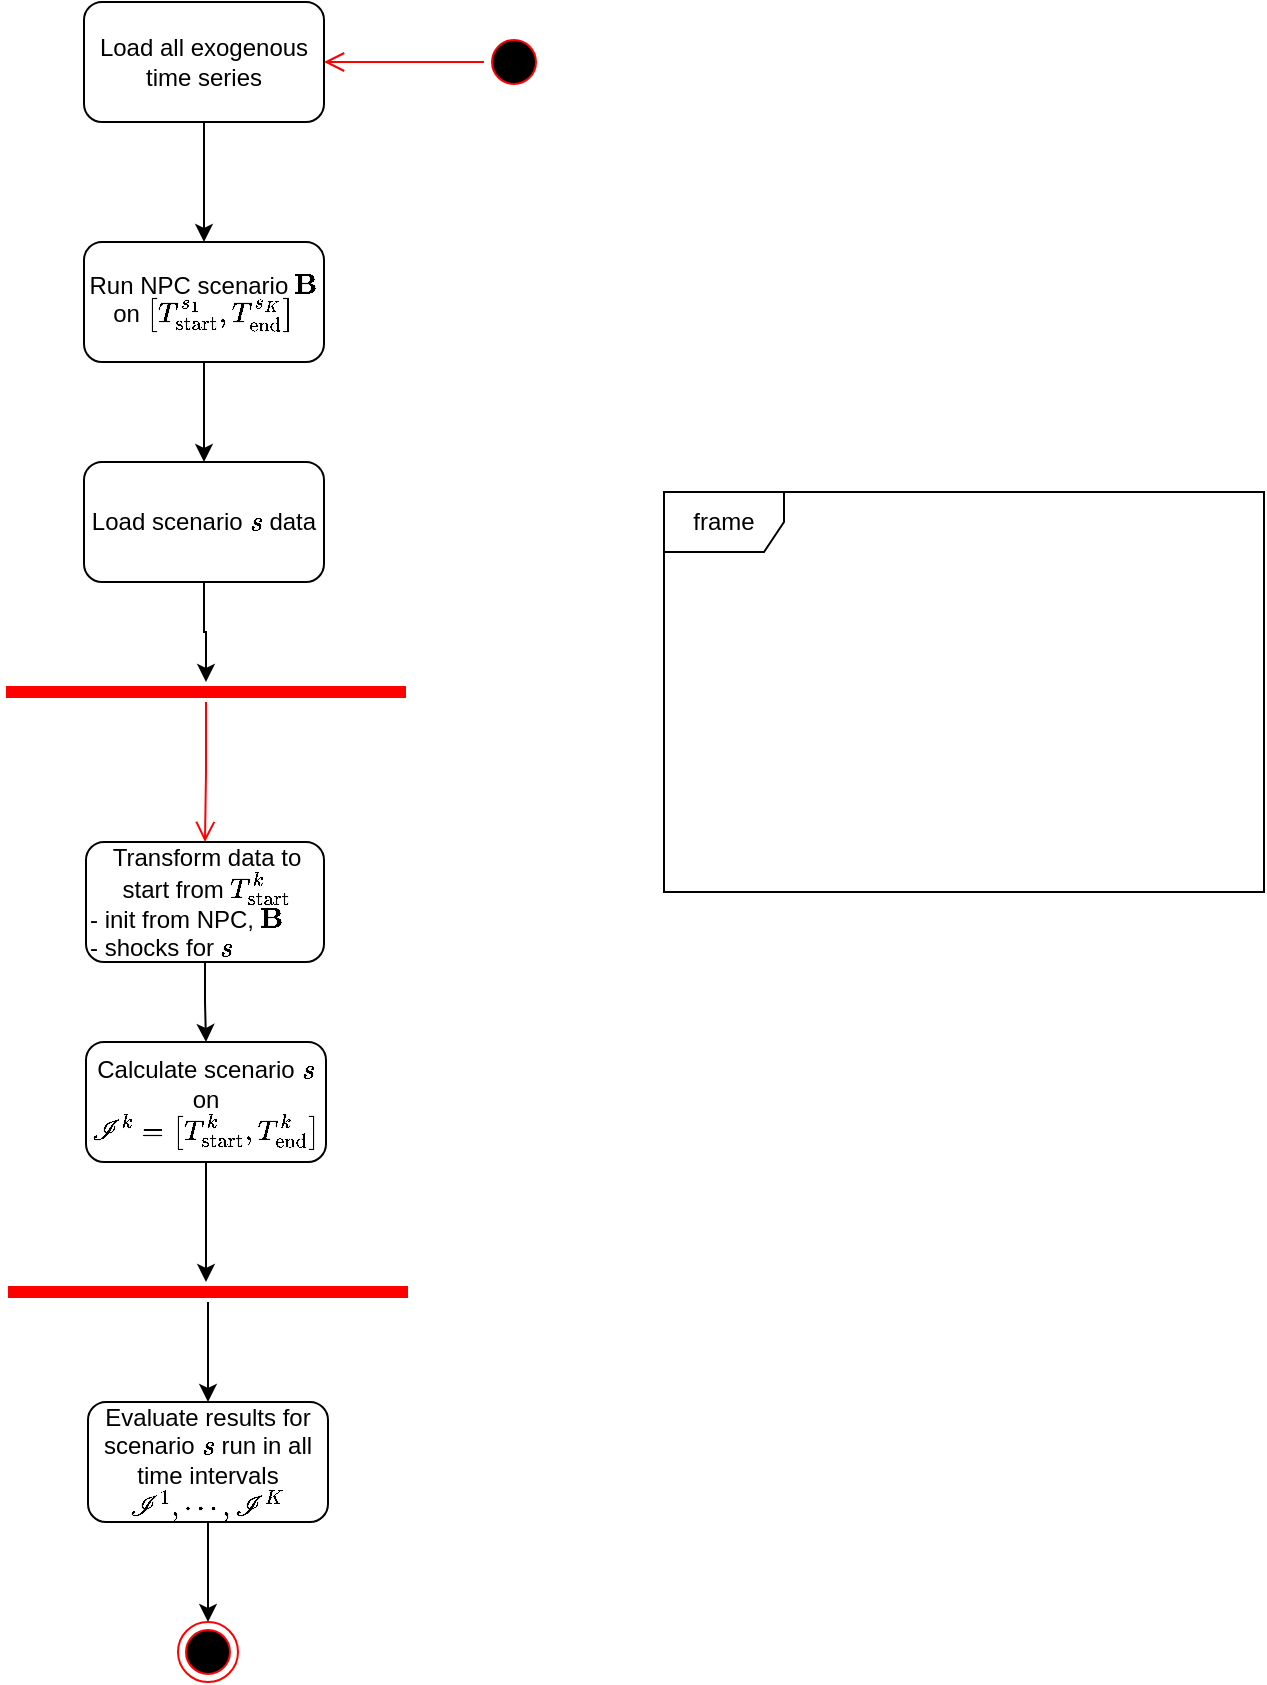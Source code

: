 <mxfile version="22.0.2" type="github">
  <diagram name="Page-1" id="87WC3KkdrnnZ19cBRQoI">
    <mxGraphModel dx="1431" dy="824" grid="1" gridSize="10" guides="1" tooltips="1" connect="1" arrows="1" fold="1" page="1" pageScale="1" pageWidth="850" pageHeight="1100" math="1" shadow="0">
      <root>
        <mxCell id="0" />
        <mxCell id="1" parent="0" />
        <mxCell id="owsfv4eC_n2FTrsO5rsx-23" style="edgeStyle=orthogonalEdgeStyle;rounded=0;orthogonalLoop=1;jettySize=auto;html=1;entryX=0.5;entryY=0;entryDx=0;entryDy=0;" edge="1" parent="1" source="owsfv4eC_n2FTrsO5rsx-1" target="owsfv4eC_n2FTrsO5rsx-3">
          <mxGeometry relative="1" as="geometry" />
        </mxCell>
        <mxCell id="owsfv4eC_n2FTrsO5rsx-1" value="Load all exogenous time series" style="rounded=1;whiteSpace=wrap;html=1;" vertex="1" parent="1">
          <mxGeometry x="80" y="40" width="120" height="60" as="geometry" />
        </mxCell>
        <mxCell id="owsfv4eC_n2FTrsO5rsx-24" value="" style="edgeStyle=orthogonalEdgeStyle;rounded=0;orthogonalLoop=1;jettySize=auto;html=1;" edge="1" parent="1" source="owsfv4eC_n2FTrsO5rsx-3" target="owsfv4eC_n2FTrsO5rsx-4">
          <mxGeometry relative="1" as="geometry" />
        </mxCell>
        <mxCell id="owsfv4eC_n2FTrsO5rsx-3" value="&lt;p style=&quot;line-height: 100%;&quot;&gt;Run NPC scenario `\bb{B}` on `[T_{&quot;start&quot;}^{s_1}, T_{&quot;end&quot;}^{s_K}]`&lt;/p&gt;" style="rounded=1;whiteSpace=wrap;html=1;verticalAlign=middle;spacing=-3;" vertex="1" parent="1">
          <mxGeometry x="80" y="160" width="120" height="60" as="geometry" />
        </mxCell>
        <mxCell id="owsfv4eC_n2FTrsO5rsx-25" value="" style="edgeStyle=orthogonalEdgeStyle;rounded=0;orthogonalLoop=1;jettySize=auto;html=1;" edge="1" parent="1" source="owsfv4eC_n2FTrsO5rsx-4" target="owsfv4eC_n2FTrsO5rsx-5">
          <mxGeometry relative="1" as="geometry" />
        </mxCell>
        <mxCell id="owsfv4eC_n2FTrsO5rsx-4" value="Load scenario `s` data" style="rounded=1;whiteSpace=wrap;html=1;" vertex="1" parent="1">
          <mxGeometry x="80" y="270" width="120" height="60" as="geometry" />
        </mxCell>
        <mxCell id="owsfv4eC_n2FTrsO5rsx-5" value="" style="shape=line;html=1;strokeWidth=6;strokeColor=#ff0000;" vertex="1" parent="1">
          <mxGeometry x="41" y="380" width="200" height="10" as="geometry" />
        </mxCell>
        <mxCell id="owsfv4eC_n2FTrsO5rsx-6" value="" style="edgeStyle=orthogonalEdgeStyle;html=1;verticalAlign=bottom;endArrow=open;endSize=8;strokeColor=#ff0000;rounded=0;entryX=0.5;entryY=0;entryDx=0;entryDy=0;" edge="1" source="owsfv4eC_n2FTrsO5rsx-5" parent="1" target="owsfv4eC_n2FTrsO5rsx-11">
          <mxGeometry relative="1" as="geometry">
            <mxPoint x="141" y="440" as="targetPoint" />
          </mxGeometry>
        </mxCell>
        <mxCell id="owsfv4eC_n2FTrsO5rsx-7" value="" style="ellipse;html=1;shape=startState;fillColor=#000000;strokeColor=#ff0000;" vertex="1" parent="1">
          <mxGeometry x="280" y="55" width="30" height="30" as="geometry" />
        </mxCell>
        <mxCell id="owsfv4eC_n2FTrsO5rsx-8" value="" style="edgeStyle=orthogonalEdgeStyle;html=1;verticalAlign=bottom;endArrow=open;endSize=8;strokeColor=#ff0000;rounded=0;entryX=1;entryY=0.5;entryDx=0;entryDy=0;" edge="1" source="owsfv4eC_n2FTrsO5rsx-7" parent="1" target="owsfv4eC_n2FTrsO5rsx-1">
          <mxGeometry relative="1" as="geometry">
            <mxPoint x="295" y="250" as="targetPoint" />
          </mxGeometry>
        </mxCell>
        <mxCell id="owsfv4eC_n2FTrsO5rsx-16" style="edgeStyle=orthogonalEdgeStyle;rounded=0;orthogonalLoop=1;jettySize=auto;html=1;entryX=0.5;entryY=0;entryDx=0;entryDy=0;" edge="1" parent="1" source="owsfv4eC_n2FTrsO5rsx-11" target="owsfv4eC_n2FTrsO5rsx-15">
          <mxGeometry relative="1" as="geometry" />
        </mxCell>
        <mxCell id="owsfv4eC_n2FTrsO5rsx-11" value="&lt;div style=&quot;text-align: center;&quot;&gt;&lt;span style=&quot;background-color: initial;&quot;&gt;Transform data to start from `T_{&quot;start&quot;}^k`&lt;/span&gt;&lt;/div&gt;- init from NPC, `\bb{B}`&lt;br&gt;&lt;div style=&quot;&quot;&gt;&lt;span style=&quot;background-color: initial;&quot;&gt;- shocks for `s`&lt;/span&gt;&lt;/div&gt;" style="rounded=1;whiteSpace=wrap;html=1;align=left;" vertex="1" parent="1">
          <mxGeometry x="81" y="460" width="119" height="60" as="geometry" />
        </mxCell>
        <mxCell id="owsfv4eC_n2FTrsO5rsx-15" value="Calculate scenario `s` on `\cc{I}^k = [T_{&quot;start&quot;}^k,T_{&quot;end&quot;}^k]`" style="rounded=1;whiteSpace=wrap;html=1;" vertex="1" parent="1">
          <mxGeometry x="81" y="560" width="120" height="60" as="geometry" />
        </mxCell>
        <mxCell id="owsfv4eC_n2FTrsO5rsx-22" style="edgeStyle=orthogonalEdgeStyle;rounded=0;orthogonalLoop=1;jettySize=auto;html=1;" edge="1" parent="1" source="owsfv4eC_n2FTrsO5rsx-17" target="owsfv4eC_n2FTrsO5rsx-19">
          <mxGeometry relative="1" as="geometry" />
        </mxCell>
        <mxCell id="owsfv4eC_n2FTrsO5rsx-17" value="" style="shape=line;html=1;strokeWidth=6;strokeColor=#ff0000;rotation=-180;" vertex="1" parent="1">
          <mxGeometry x="42" y="680" width="200" height="10" as="geometry" />
        </mxCell>
        <mxCell id="owsfv4eC_n2FTrsO5rsx-18" style="edgeStyle=orthogonalEdgeStyle;rounded=0;orthogonalLoop=1;jettySize=auto;html=1;entryX=0.505;entryY=1;entryDx=0;entryDy=0;entryPerimeter=0;" edge="1" parent="1" source="owsfv4eC_n2FTrsO5rsx-15" target="owsfv4eC_n2FTrsO5rsx-17">
          <mxGeometry relative="1" as="geometry" />
        </mxCell>
        <mxCell id="owsfv4eC_n2FTrsO5rsx-28" value="" style="edgeStyle=orthogonalEdgeStyle;rounded=0;orthogonalLoop=1;jettySize=auto;html=1;" edge="1" parent="1" source="owsfv4eC_n2FTrsO5rsx-19" target="owsfv4eC_n2FTrsO5rsx-27">
          <mxGeometry relative="1" as="geometry" />
        </mxCell>
        <mxCell id="owsfv4eC_n2FTrsO5rsx-19" value="Evaluate results for scenario `s` run in all time intervals `\cc{I}^1, \cdots,\cc{I}^K`" style="rounded=1;whiteSpace=wrap;html=1;" vertex="1" parent="1">
          <mxGeometry x="82" y="740" width="120" height="60" as="geometry" />
        </mxCell>
        <mxCell id="owsfv4eC_n2FTrsO5rsx-27" value="" style="ellipse;html=1;shape=endState;fillColor=#000000;strokeColor=#ff0000;" vertex="1" parent="1">
          <mxGeometry x="127" y="850" width="30" height="30" as="geometry" />
        </mxCell>
        <mxCell id="owsfv4eC_n2FTrsO5rsx-29" value="frame" style="shape=umlFrame;whiteSpace=wrap;html=1;pointerEvents=0;" vertex="1" parent="1">
          <mxGeometry x="370" y="285" width="300" height="200" as="geometry" />
        </mxCell>
      </root>
    </mxGraphModel>
  </diagram>
</mxfile>
